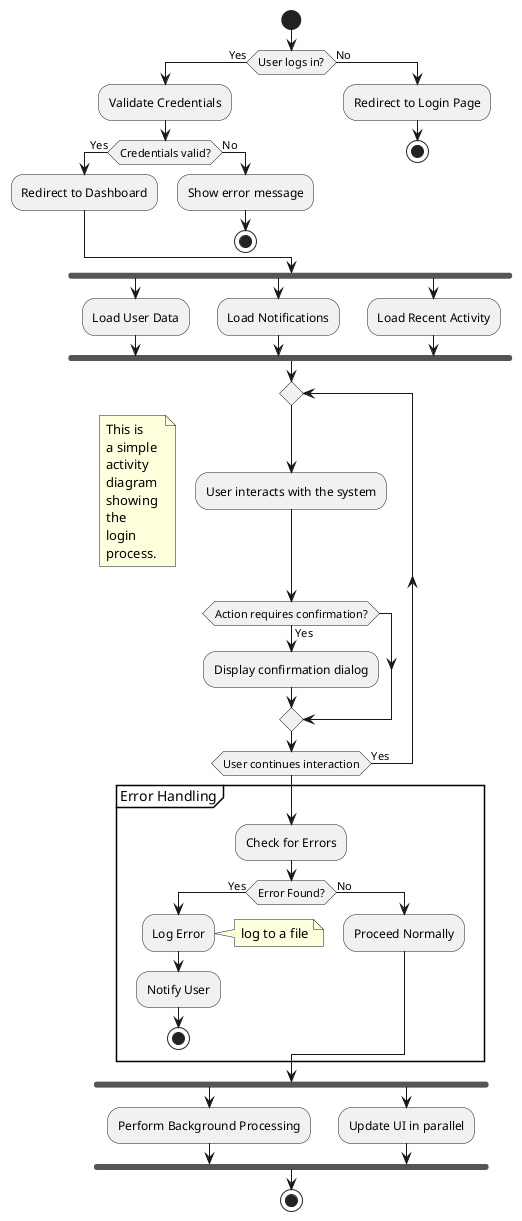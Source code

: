 @startuml

start

' Decision Node
if (User logs in?) then (Yes)
    :Validate Credentials;
    if (Credentials valid?) then (Yes)
        :Redirect to Dashboard;
    else (No)
        :Show error message;
        stop
    endif
else (No)
    :Redirect to Login Page;
    stop
endif

' Fork Node - Parallel Execution
fork
    :Load User Data;
fork again
    :Load Notifications;
fork again
    :Load Recent Activity;
end fork

' Looping Construct
repeat
    :User interacts with the system;
    floating note left
        This is 
        a simple 
        activity 
        diagram
        showing 
        the 
        login 
        process.
    end note
    if (Action requires confirmation?) then (Yes)
        :Display confirmation dialog;
    endif
repeat while (User continues interaction) is (Yes)


' Exception Handling
partition "Error Handling" {
    :Check for Errors;
    if (Error Found?) then (Yes)
        :Log Error;
        ' Notes explaining components
    note right
    log to a file
    end note
        :Notify User;
        stop
    else (No)
        :Proceed Normally;
    endif
}

' Synchronization and Merging Flows
fork
    :Perform Background Processing;
fork again
    :Update UI in parallel;
end fork

' Final Node
stop

@enduml
